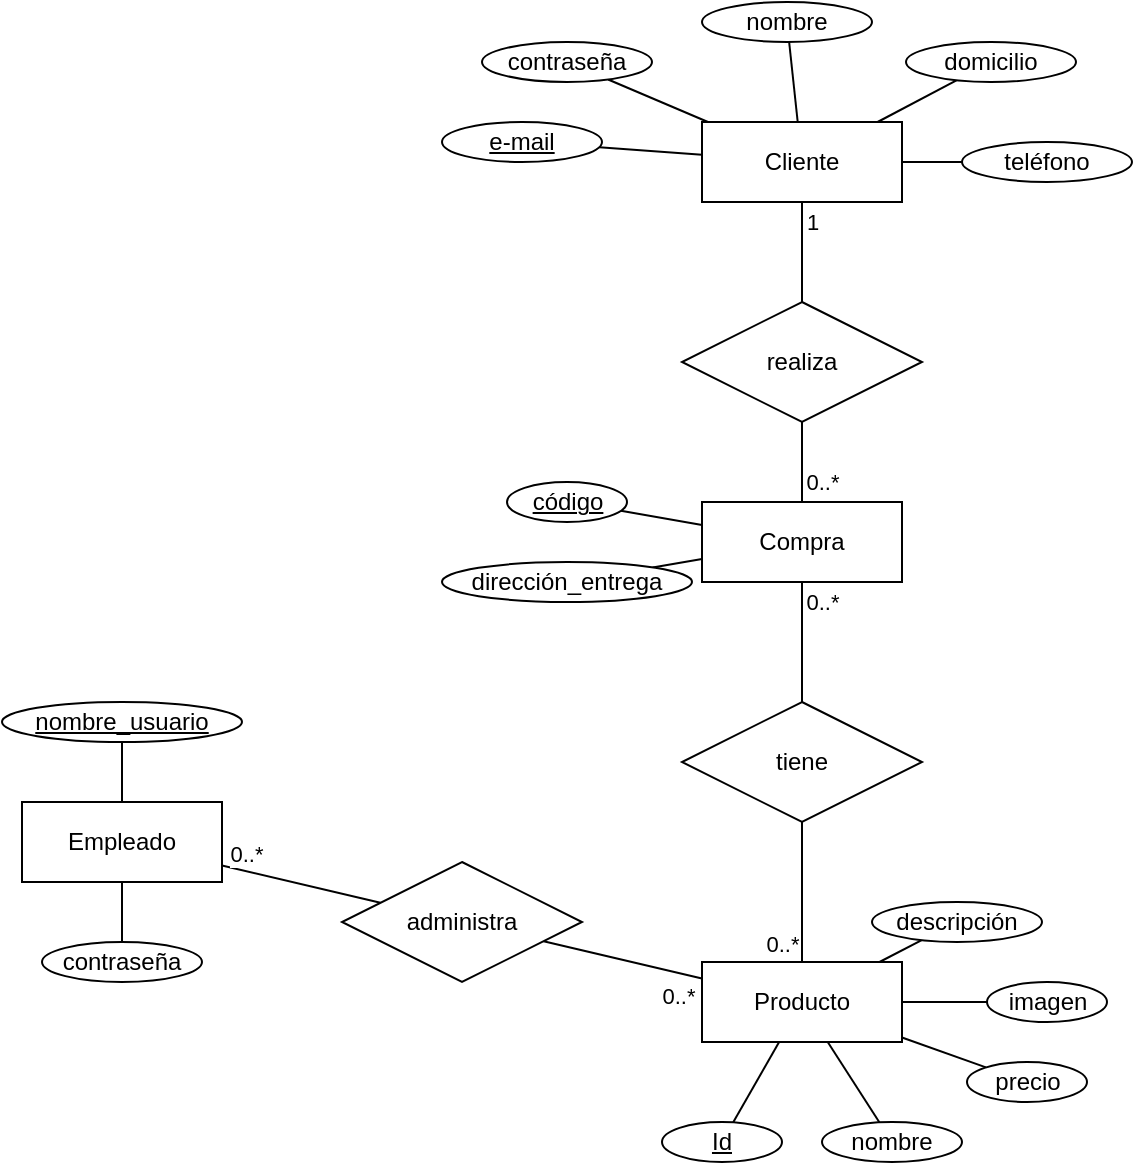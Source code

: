 <mxfile version="20.8.16" type="device"><diagram name="Página-1" id="z3A5JaBO9rYCEGJh1Tl1"><mxGraphModel dx="733" dy="1280" grid="1" gridSize="10" guides="1" tooltips="1" connect="1" arrows="1" fold="1" page="1" pageScale="1" pageWidth="1169" pageHeight="827" math="0" shadow="0"><root><mxCell id="0"/><mxCell id="1" parent="0"/><mxCell id="1HwWXAAX1jbUiVerOmUt-3" style="rounded=0;orthogonalLoop=1;jettySize=auto;html=1;endArrow=none;endFill=0;" edge="1" parent="1" source="1HwWXAAX1jbUiVerOmUt-1" target="1HwWXAAX1jbUiVerOmUt-2"><mxGeometry relative="1" as="geometry"/></mxCell><mxCell id="1HwWXAAX1jbUiVerOmUt-5" style="edgeStyle=none;rounded=0;orthogonalLoop=1;jettySize=auto;html=1;endArrow=none;endFill=0;" edge="1" parent="1" source="1HwWXAAX1jbUiVerOmUt-1" target="1HwWXAAX1jbUiVerOmUt-4"><mxGeometry relative="1" as="geometry"/></mxCell><mxCell id="1HwWXAAX1jbUiVerOmUt-7" style="edgeStyle=none;rounded=0;orthogonalLoop=1;jettySize=auto;html=1;endArrow=none;endFill=0;" edge="1" parent="1" source="1HwWXAAX1jbUiVerOmUt-1" target="1HwWXAAX1jbUiVerOmUt-6"><mxGeometry relative="1" as="geometry"/></mxCell><mxCell id="1HwWXAAX1jbUiVerOmUt-9" style="edgeStyle=none;rounded=0;orthogonalLoop=1;jettySize=auto;html=1;endArrow=none;endFill=0;" edge="1" parent="1" source="1HwWXAAX1jbUiVerOmUt-1" target="1HwWXAAX1jbUiVerOmUt-8"><mxGeometry relative="1" as="geometry"><mxPoint x="590" y="286.207" as="sourcePoint"/></mxGeometry></mxCell><mxCell id="1HwWXAAX1jbUiVerOmUt-11" style="edgeStyle=none;rounded=0;orthogonalLoop=1;jettySize=auto;html=1;endArrow=none;endFill=0;" edge="1" parent="1" source="1HwWXAAX1jbUiVerOmUt-1" target="1HwWXAAX1jbUiVerOmUt-10"><mxGeometry relative="1" as="geometry"><mxPoint x="590" y="300" as="sourcePoint"/></mxGeometry></mxCell><mxCell id="1HwWXAAX1jbUiVerOmUt-1" value="Producto" style="whiteSpace=wrap;html=1;align=center;" vertex="1" parent="1"><mxGeometry x="440" y="240" width="100" height="40" as="geometry"/></mxCell><mxCell id="1HwWXAAX1jbUiVerOmUt-2" value="Id" style="ellipse;whiteSpace=wrap;html=1;align=center;fontStyle=4" vertex="1" parent="1"><mxGeometry x="420" y="320" width="60" height="20" as="geometry"/></mxCell><mxCell id="1HwWXAAX1jbUiVerOmUt-4" value="nombre" style="ellipse;whiteSpace=wrap;html=1;align=center;" vertex="1" parent="1"><mxGeometry x="500" y="320" width="70" height="20" as="geometry"/></mxCell><mxCell id="1HwWXAAX1jbUiVerOmUt-6" value="descripción" style="ellipse;whiteSpace=wrap;html=1;align=center;" vertex="1" parent="1"><mxGeometry x="525" y="210" width="85" height="20" as="geometry"/></mxCell><mxCell id="1HwWXAAX1jbUiVerOmUt-8" value="imagen" style="ellipse;whiteSpace=wrap;html=1;align=center;" vertex="1" parent="1"><mxGeometry x="582.5" y="250" width="60" height="20" as="geometry"/></mxCell><mxCell id="1HwWXAAX1jbUiVerOmUt-10" value="precio" style="ellipse;whiteSpace=wrap;html=1;align=center;" vertex="1" parent="1"><mxGeometry x="572.5" y="290" width="60" height="20" as="geometry"/></mxCell><mxCell id="1HwWXAAX1jbUiVerOmUt-40" style="edgeStyle=none;rounded=0;orthogonalLoop=1;jettySize=auto;html=1;endArrow=none;endFill=0;" edge="1" parent="1" source="1HwWXAAX1jbUiVerOmUt-14" target="1HwWXAAX1jbUiVerOmUt-39"><mxGeometry relative="1" as="geometry"/></mxCell><mxCell id="1HwWXAAX1jbUiVerOmUt-14" value="Compra" style="whiteSpace=wrap;html=1;align=center;" vertex="1" parent="1"><mxGeometry x="440" y="10" width="100" height="40" as="geometry"/></mxCell><mxCell id="1HwWXAAX1jbUiVerOmUt-16" style="edgeStyle=none;rounded=0;orthogonalLoop=1;jettySize=auto;html=1;endArrow=none;endFill=0;" edge="1" parent="1" source="1HwWXAAX1jbUiVerOmUt-15" target="1HwWXAAX1jbUiVerOmUt-14"><mxGeometry relative="1" as="geometry"/></mxCell><mxCell id="1HwWXAAX1jbUiVerOmUt-18" value="0..*" style="edgeLabel;html=1;align=center;verticalAlign=middle;resizable=0;points=[];" vertex="1" connectable="0" parent="1HwWXAAX1jbUiVerOmUt-16"><mxGeometry x="0.683" relative="1" as="geometry"><mxPoint x="10" as="offset"/></mxGeometry></mxCell><mxCell id="1HwWXAAX1jbUiVerOmUt-17" style="edgeStyle=none;rounded=0;orthogonalLoop=1;jettySize=auto;html=1;endArrow=none;endFill=0;" edge="1" parent="1" source="1HwWXAAX1jbUiVerOmUt-15" target="1HwWXAAX1jbUiVerOmUt-1"><mxGeometry relative="1" as="geometry"/></mxCell><mxCell id="1HwWXAAX1jbUiVerOmUt-20" value="0..*" style="edgeLabel;html=1;align=center;verticalAlign=middle;resizable=0;points=[];" vertex="1" connectable="0" parent="1HwWXAAX1jbUiVerOmUt-17"><mxGeometry x="0.581" relative="1" as="geometry"><mxPoint x="-10" y="5" as="offset"/></mxGeometry></mxCell><mxCell id="1HwWXAAX1jbUiVerOmUt-15" value="tiene" style="shape=rhombus;perimeter=rhombusPerimeter;whiteSpace=wrap;html=1;align=center;" vertex="1" parent="1"><mxGeometry x="430" y="110" width="120" height="60" as="geometry"/></mxCell><mxCell id="1HwWXAAX1jbUiVerOmUt-22" style="edgeStyle=none;rounded=0;orthogonalLoop=1;jettySize=auto;html=1;endArrow=none;endFill=0;" edge="1" parent="1" source="1HwWXAAX1jbUiVerOmUt-21" target="1HwWXAAX1jbUiVerOmUt-14"><mxGeometry relative="1" as="geometry"/></mxCell><mxCell id="1HwWXAAX1jbUiVerOmUt-21" value="código" style="ellipse;whiteSpace=wrap;html=1;align=center;fontStyle=4" vertex="1" parent="1"><mxGeometry x="342.5" width="60" height="20" as="geometry"/></mxCell><mxCell id="1HwWXAAX1jbUiVerOmUt-34" style="edgeStyle=none;rounded=0;orthogonalLoop=1;jettySize=auto;html=1;endArrow=none;endFill=0;" edge="1" parent="1" source="1HwWXAAX1jbUiVerOmUt-23" target="1HwWXAAX1jbUiVerOmUt-33"><mxGeometry relative="1" as="geometry"/></mxCell><mxCell id="1HwWXAAX1jbUiVerOmUt-36" style="edgeStyle=none;rounded=0;orthogonalLoop=1;jettySize=auto;html=1;endArrow=none;endFill=0;" edge="1" parent="1" source="1HwWXAAX1jbUiVerOmUt-23" target="1HwWXAAX1jbUiVerOmUt-35"><mxGeometry relative="1" as="geometry"/></mxCell><mxCell id="1HwWXAAX1jbUiVerOmUt-38" style="edgeStyle=none;rounded=0;orthogonalLoop=1;jettySize=auto;html=1;endArrow=none;endFill=0;" edge="1" parent="1" source="1HwWXAAX1jbUiVerOmUt-23" target="1HwWXAAX1jbUiVerOmUt-37"><mxGeometry relative="1" as="geometry"/></mxCell><mxCell id="1HwWXAAX1jbUiVerOmUt-42" style="edgeStyle=none;rounded=0;orthogonalLoop=1;jettySize=auto;html=1;endArrow=none;endFill=0;" edge="1" parent="1" source="1HwWXAAX1jbUiVerOmUt-23" target="1HwWXAAX1jbUiVerOmUt-41"><mxGeometry relative="1" as="geometry"/></mxCell><mxCell id="1HwWXAAX1jbUiVerOmUt-23" value="Cliente" style="whiteSpace=wrap;html=1;align=center;" vertex="1" parent="1"><mxGeometry x="440" y="-180" width="100" height="40" as="geometry"/></mxCell><mxCell id="1HwWXAAX1jbUiVerOmUt-25" style="edgeStyle=none;rounded=0;orthogonalLoop=1;jettySize=auto;html=1;endArrow=none;endFill=0;" edge="1" parent="1" source="1HwWXAAX1jbUiVerOmUt-24" target="1HwWXAAX1jbUiVerOmUt-14"><mxGeometry relative="1" as="geometry"/></mxCell><mxCell id="1HwWXAAX1jbUiVerOmUt-27" value="0..*" style="edgeLabel;html=1;align=center;verticalAlign=middle;resizable=0;points=[];" vertex="1" connectable="0" parent="1HwWXAAX1jbUiVerOmUt-25"><mxGeometry x="0.753" y="1" relative="1" as="geometry"><mxPoint x="9" y="-5" as="offset"/></mxGeometry></mxCell><mxCell id="1HwWXAAX1jbUiVerOmUt-26" style="edgeStyle=none;rounded=0;orthogonalLoop=1;jettySize=auto;html=1;endArrow=none;endFill=0;" edge="1" parent="1" source="1HwWXAAX1jbUiVerOmUt-24" target="1HwWXAAX1jbUiVerOmUt-23"><mxGeometry relative="1" as="geometry"/></mxCell><mxCell id="1HwWXAAX1jbUiVerOmUt-28" value="1" style="edgeLabel;html=1;align=center;verticalAlign=middle;resizable=0;points=[];" vertex="1" connectable="0" parent="1HwWXAAX1jbUiVerOmUt-26"><mxGeometry x="0.342" y="-4" relative="1" as="geometry"><mxPoint x="1" y="-7" as="offset"/></mxGeometry></mxCell><mxCell id="1HwWXAAX1jbUiVerOmUt-24" value="realiza" style="shape=rhombus;perimeter=rhombusPerimeter;whiteSpace=wrap;html=1;align=center;" vertex="1" parent="1"><mxGeometry x="430" y="-90" width="120" height="60" as="geometry"/></mxCell><mxCell id="1HwWXAAX1jbUiVerOmUt-32" style="edgeStyle=none;rounded=0;orthogonalLoop=1;jettySize=auto;html=1;endArrow=none;endFill=0;" edge="1" parent="1" source="1HwWXAAX1jbUiVerOmUt-31" target="1HwWXAAX1jbUiVerOmUt-23"><mxGeometry relative="1" as="geometry"/></mxCell><mxCell id="1HwWXAAX1jbUiVerOmUt-31" value="e-mail" style="ellipse;whiteSpace=wrap;html=1;align=center;fontStyle=4" vertex="1" parent="1"><mxGeometry x="310" y="-180" width="80" height="20" as="geometry"/></mxCell><mxCell id="1HwWXAAX1jbUiVerOmUt-33" value="contraseña" style="ellipse;whiteSpace=wrap;html=1;align=center;fontStyle=0" vertex="1" parent="1"><mxGeometry x="330" y="-220" width="85" height="20" as="geometry"/></mxCell><mxCell id="1HwWXAAX1jbUiVerOmUt-35" value="nombre" style="ellipse;whiteSpace=wrap;html=1;align=center;fontStyle=0" vertex="1" parent="1"><mxGeometry x="440" y="-240" width="85" height="20" as="geometry"/></mxCell><mxCell id="1HwWXAAX1jbUiVerOmUt-37" value="domicilio" style="ellipse;whiteSpace=wrap;html=1;align=center;fontStyle=0" vertex="1" parent="1"><mxGeometry x="542" y="-220" width="85" height="20" as="geometry"/></mxCell><mxCell id="1HwWXAAX1jbUiVerOmUt-39" value="dirección_entrega" style="ellipse;whiteSpace=wrap;html=1;align=center;fontStyle=0" vertex="1" parent="1"><mxGeometry x="310" y="40" width="125" height="20" as="geometry"/></mxCell><mxCell id="1HwWXAAX1jbUiVerOmUt-41" value="teléfono" style="ellipse;whiteSpace=wrap;html=1;align=center;fontStyle=0" vertex="1" parent="1"><mxGeometry x="570" y="-170" width="85" height="20" as="geometry"/></mxCell><mxCell id="1HwWXAAX1jbUiVerOmUt-50" style="edgeStyle=none;rounded=0;orthogonalLoop=1;jettySize=auto;html=1;endArrow=none;endFill=0;" edge="1" parent="1" source="1HwWXAAX1jbUiVerOmUt-43" target="1HwWXAAX1jbUiVerOmUt-49"><mxGeometry relative="1" as="geometry"/></mxCell><mxCell id="1HwWXAAX1jbUiVerOmUt-52" style="edgeStyle=none;rounded=0;orthogonalLoop=1;jettySize=auto;html=1;endArrow=none;endFill=0;" edge="1" parent="1" source="1HwWXAAX1jbUiVerOmUt-43" target="1HwWXAAX1jbUiVerOmUt-51"><mxGeometry relative="1" as="geometry"/></mxCell><mxCell id="1HwWXAAX1jbUiVerOmUt-43" value="Empleado" style="whiteSpace=wrap;html=1;align=center;" vertex="1" parent="1"><mxGeometry x="100" y="160" width="100" height="40" as="geometry"/></mxCell><mxCell id="1HwWXAAX1jbUiVerOmUt-45" style="edgeStyle=none;rounded=0;orthogonalLoop=1;jettySize=auto;html=1;endArrow=none;endFill=0;" edge="1" parent="1" source="1HwWXAAX1jbUiVerOmUt-44" target="1HwWXAAX1jbUiVerOmUt-1"><mxGeometry relative="1" as="geometry"/></mxCell><mxCell id="1HwWXAAX1jbUiVerOmUt-47" value="0..*" style="edgeLabel;html=1;align=center;verticalAlign=middle;resizable=0;points=[];" vertex="1" connectable="0" parent="1HwWXAAX1jbUiVerOmUt-45"><mxGeometry x="0.632" y="1" relative="1" as="geometry"><mxPoint x="2" y="13" as="offset"/></mxGeometry></mxCell><mxCell id="1HwWXAAX1jbUiVerOmUt-46" style="edgeStyle=none;rounded=0;orthogonalLoop=1;jettySize=auto;html=1;endArrow=none;endFill=0;" edge="1" parent="1" source="1HwWXAAX1jbUiVerOmUt-44" target="1HwWXAAX1jbUiVerOmUt-43"><mxGeometry relative="1" as="geometry"/></mxCell><mxCell id="1HwWXAAX1jbUiVerOmUt-48" value="0..*" style="edgeLabel;html=1;align=center;verticalAlign=middle;resizable=0;points=[];" vertex="1" connectable="0" parent="1HwWXAAX1jbUiVerOmUt-46"><mxGeometry x="0.411" y="-2" relative="1" as="geometry"><mxPoint x="-12" y="-10" as="offset"/></mxGeometry></mxCell><mxCell id="1HwWXAAX1jbUiVerOmUt-44" value="administra" style="shape=rhombus;perimeter=rhombusPerimeter;whiteSpace=wrap;html=1;align=center;" vertex="1" parent="1"><mxGeometry x="260" y="190" width="120" height="60" as="geometry"/></mxCell><mxCell id="1HwWXAAX1jbUiVerOmUt-49" value="nombre_usuario" style="ellipse;whiteSpace=wrap;html=1;align=center;fontStyle=4" vertex="1" parent="1"><mxGeometry x="90" y="110" width="120" height="20" as="geometry"/></mxCell><mxCell id="1HwWXAAX1jbUiVerOmUt-51" value="contraseña" style="ellipse;whiteSpace=wrap;html=1;align=center;fontStyle=0" vertex="1" parent="1"><mxGeometry x="110" y="230" width="80" height="20" as="geometry"/></mxCell></root></mxGraphModel></diagram></mxfile>